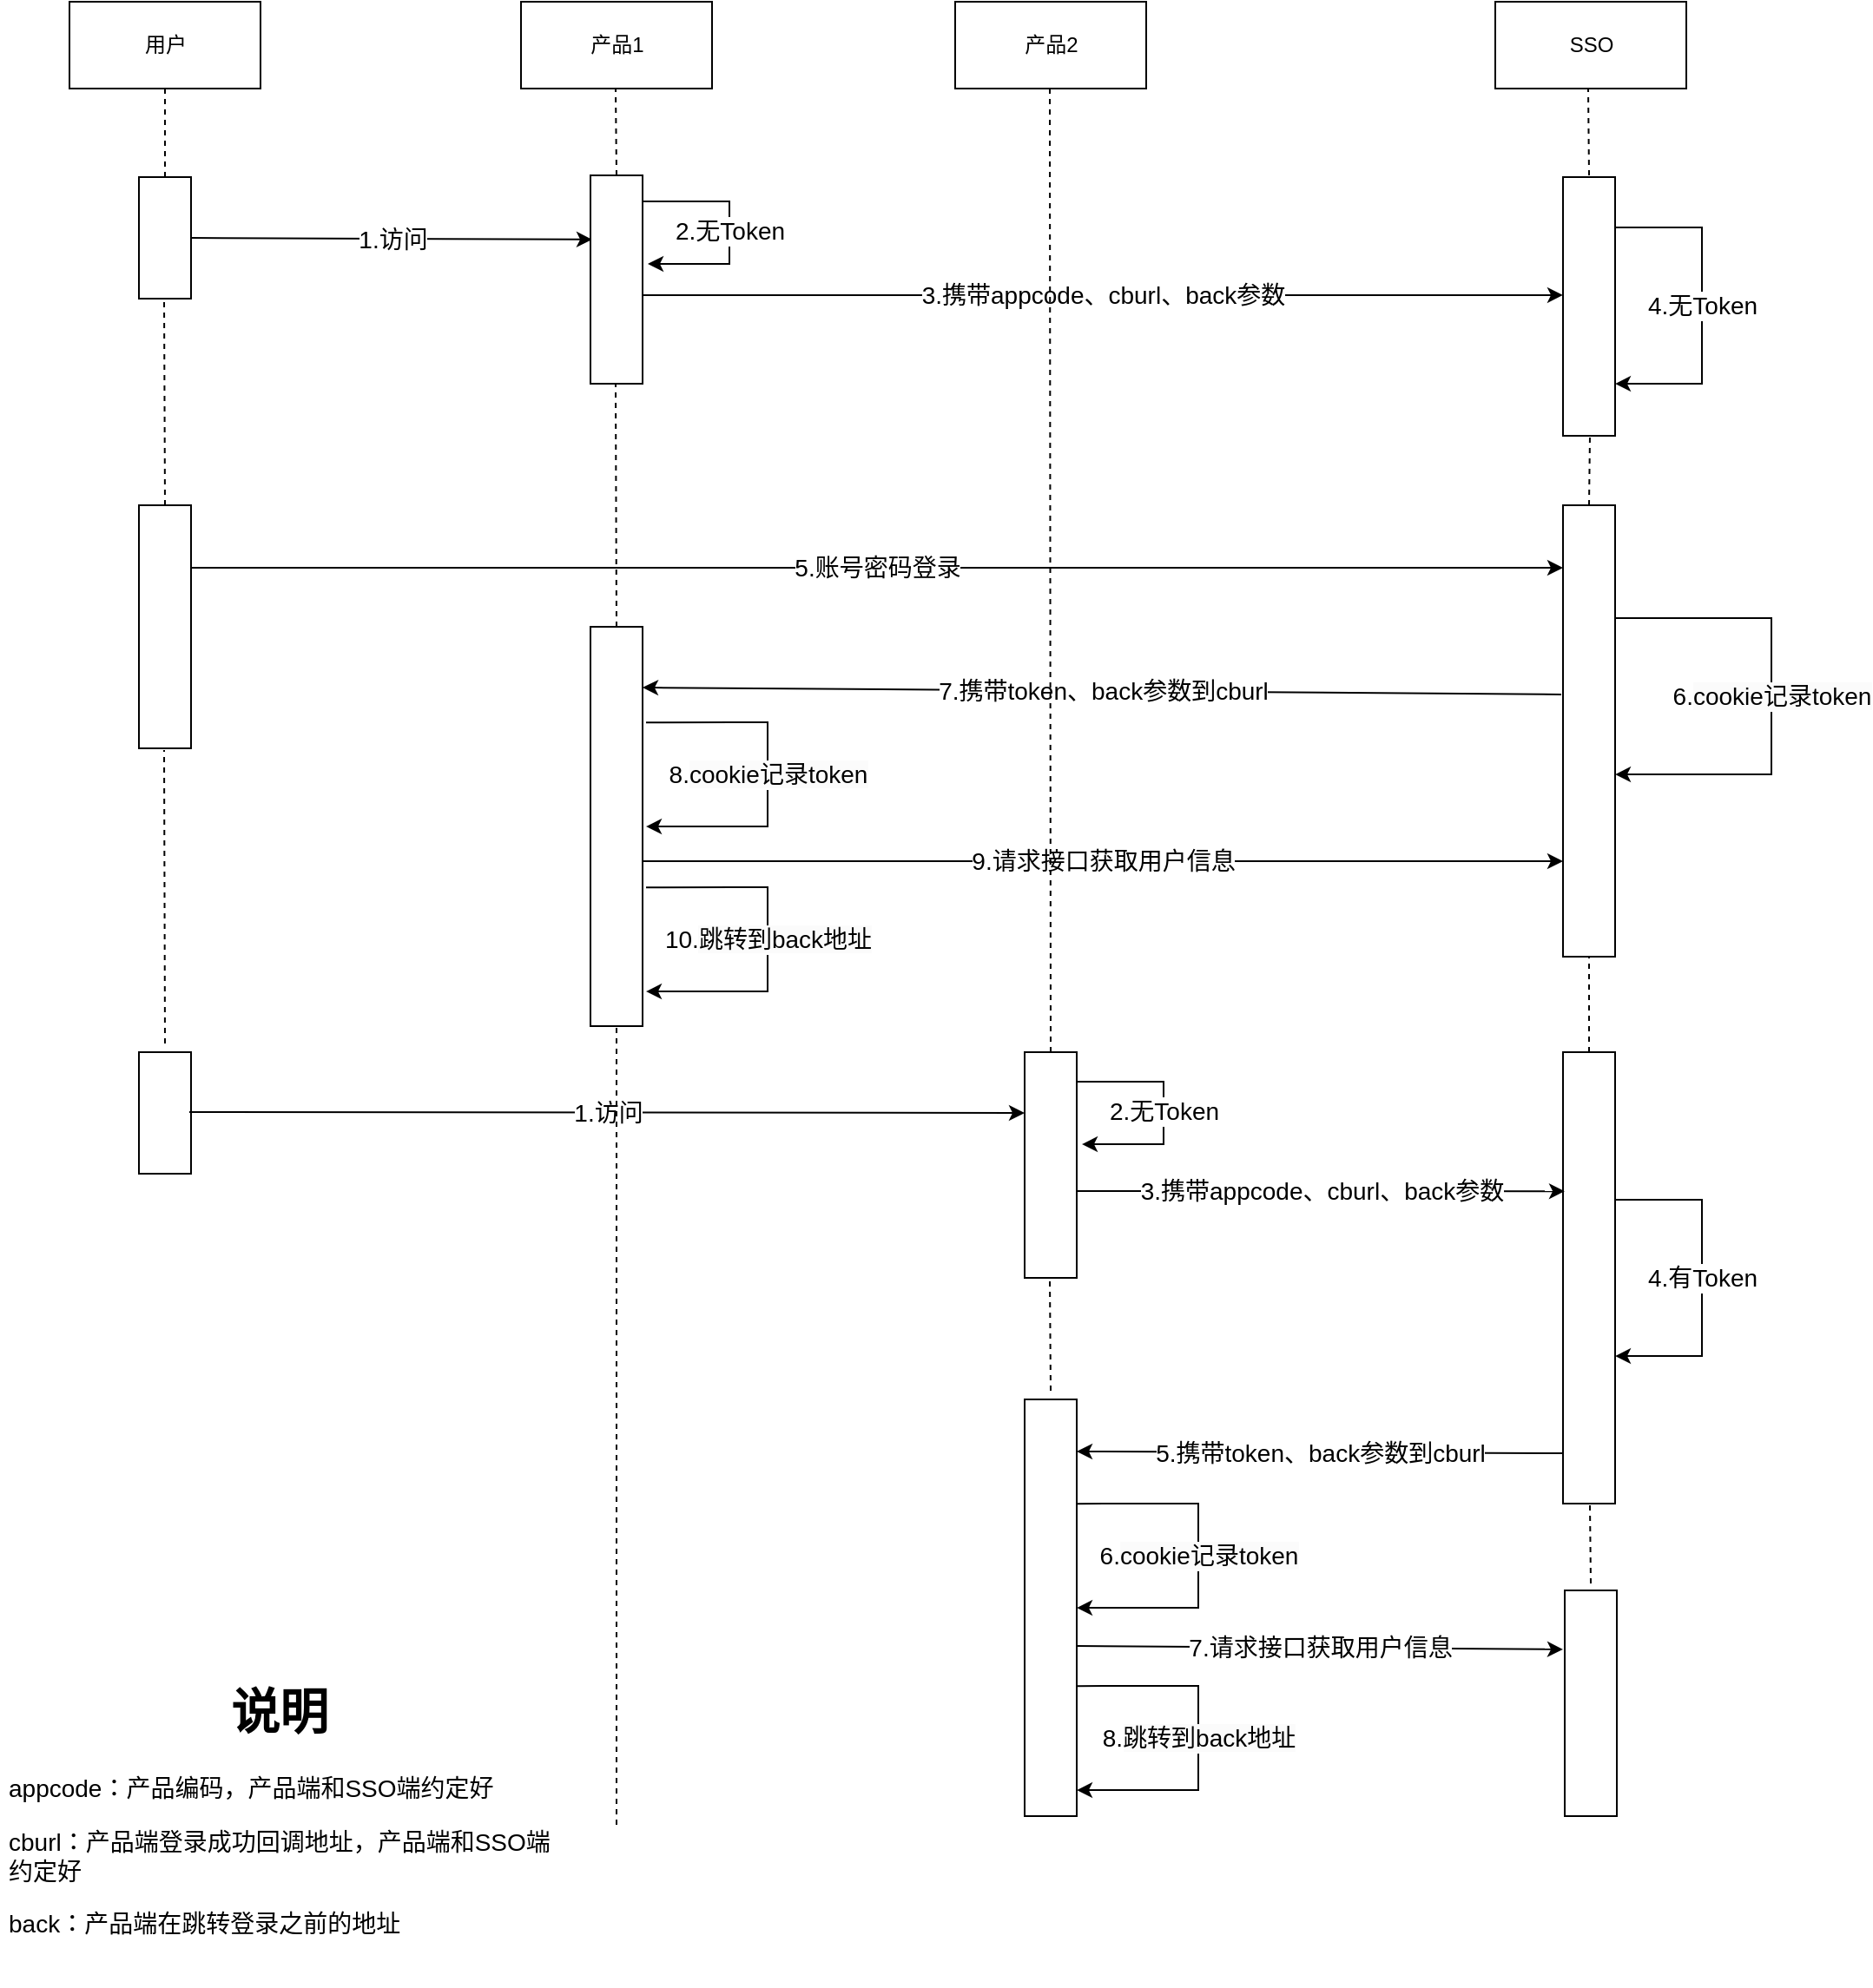<mxfile version="20.7.4" type="device"><diagram name="Page-1" id="13e1069c-82ec-6db2-03f1-153e76fe0fe0"><mxGraphModel dx="1434" dy="836" grid="1" gridSize="10" guides="0" tooltips="1" connect="1" arrows="1" fold="1" page="1" pageScale="1" pageWidth="300" pageHeight="300" background="none" math="0" shadow="0"><root><mxCell id="0"/><mxCell id="1" parent="0"/><mxCell id="BJBX-nfhOxkRz0xI571y-1" value="用户" style="html=1;rounded=0;" vertex="1" parent="1"><mxGeometry x="50" y="50" width="110" height="50" as="geometry"/></mxCell><mxCell id="BJBX-nfhOxkRz0xI571y-3" value="SSO" style="html=1;rounded=0;" vertex="1" parent="1"><mxGeometry x="871" y="50" width="110" height="50" as="geometry"/></mxCell><mxCell id="BJBX-nfhOxkRz0xI571y-4" value="产品1" style="html=1;rounded=0;" vertex="1" parent="1"><mxGeometry x="310" y="50" width="110" height="50" as="geometry"/></mxCell><mxCell id="BJBX-nfhOxkRz0xI571y-5" value="产品2" style="html=1;rounded=0;" vertex="1" parent="1"><mxGeometry x="560" y="50" width="110" height="50" as="geometry"/></mxCell><mxCell id="BJBX-nfhOxkRz0xI571y-6" value="" style="rounded=0;whiteSpace=wrap;html=1;" vertex="1" parent="1"><mxGeometry x="90" y="151" width="30" height="70" as="geometry"/></mxCell><mxCell id="BJBX-nfhOxkRz0xI571y-11" value="" style="endArrow=classic;html=1;rounded=0;strokeWidth=1;exitX=1;exitY=0.5;exitDx=0;exitDy=0;entryX=0.033;entryY=0.308;entryDx=0;entryDy=0;entryPerimeter=0;" edge="1" parent="1" source="BJBX-nfhOxkRz0xI571y-6" target="BJBX-nfhOxkRz0xI571y-16"><mxGeometry relative="1" as="geometry"><mxPoint x="160" y="190" as="sourcePoint"/><mxPoint x="290" y="185.1" as="targetPoint"/></mxGeometry></mxCell><mxCell id="BJBX-nfhOxkRz0xI571y-12" value="1.访问" style="edgeLabel;resizable=0;html=1;align=center;verticalAlign=middle;fontSize=14;rounded=0;" connectable="0" vertex="1" parent="BJBX-nfhOxkRz0xI571y-11"><mxGeometry relative="1" as="geometry"/></mxCell><mxCell id="BJBX-nfhOxkRz0xI571y-14" value="" style="endArrow=none;dashed=1;html=1;rounded=0;strokeWidth=1;fontSize=14;entryX=0.5;entryY=1;entryDx=0;entryDy=0;exitX=0.5;exitY=0;exitDx=0;exitDy=0;" edge="1" parent="1" source="BJBX-nfhOxkRz0xI571y-6" target="BJBX-nfhOxkRz0xI571y-1"><mxGeometry width="50" height="50" relative="1" as="geometry"><mxPoint x="100" y="160" as="sourcePoint"/><mxPoint x="150" y="110" as="targetPoint"/></mxGeometry></mxCell><mxCell id="BJBX-nfhOxkRz0xI571y-16" value="" style="rounded=0;whiteSpace=wrap;html=1;" vertex="1" parent="1"><mxGeometry x="350" y="150" width="30" height="120" as="geometry"/></mxCell><mxCell id="BJBX-nfhOxkRz0xI571y-24" value="" style="rounded=0;whiteSpace=wrap;html=1;" vertex="1" parent="1"><mxGeometry x="910" y="151" width="30" height="149" as="geometry"/></mxCell><mxCell id="BJBX-nfhOxkRz0xI571y-25" value="" style="endArrow=classic;html=1;rounded=0;strokeWidth=1;fontSize=14;entryX=0;entryY=0.456;entryDx=0;entryDy=0;entryPerimeter=0;" edge="1" parent="1" target="BJBX-nfhOxkRz0xI571y-24"><mxGeometry relative="1" as="geometry"><mxPoint x="380" y="219" as="sourcePoint"/><mxPoint x="840" y="218.936" as="targetPoint"/></mxGeometry></mxCell><mxCell id="BJBX-nfhOxkRz0xI571y-26" value="3.携带appcode、cburl、back参数" style="edgeLabel;resizable=0;html=1;align=center;verticalAlign=middle;fontSize=14;rounded=0;" connectable="0" vertex="1" parent="BJBX-nfhOxkRz0xI571y-25"><mxGeometry relative="1" as="geometry"/></mxCell><mxCell id="BJBX-nfhOxkRz0xI571y-27" value="" style="endArrow=classic;html=1;rounded=0;strokeWidth=1;fontSize=14;entryX=1;entryY=0.799;entryDx=0;entryDy=0;entryPerimeter=0;" edge="1" parent="1" target="BJBX-nfhOxkRz0xI571y-24"><mxGeometry relative="1" as="geometry"><mxPoint x="940" y="180" as="sourcePoint"/><mxPoint x="970" y="250" as="targetPoint"/><Array as="points"><mxPoint x="990" y="180"/><mxPoint x="990" y="270"/></Array></mxGeometry></mxCell><mxCell id="BJBX-nfhOxkRz0xI571y-28" value="4.无Token" style="edgeLabel;resizable=0;html=1;align=center;verticalAlign=middle;fontSize=14;rounded=0;" connectable="0" vertex="1" parent="BJBX-nfhOxkRz0xI571y-27"><mxGeometry relative="1" as="geometry"/></mxCell><mxCell id="BJBX-nfhOxkRz0xI571y-29" value="" style="rounded=0;whiteSpace=wrap;html=1;" vertex="1" parent="1"><mxGeometry x="90" y="340" width="30" height="140" as="geometry"/></mxCell><mxCell id="BJBX-nfhOxkRz0xI571y-30" value="" style="rounded=0;whiteSpace=wrap;html=1;" vertex="1" parent="1"><mxGeometry x="910" y="340" width="30" height="260" as="geometry"/></mxCell><mxCell id="BJBX-nfhOxkRz0xI571y-31" value="" style="endArrow=classic;html=1;rounded=0;strokeWidth=1;fontSize=14;exitX=1;exitY=0.5;exitDx=0;exitDy=0;" edge="1" parent="1"><mxGeometry relative="1" as="geometry"><mxPoint x="120" y="376" as="sourcePoint"/><mxPoint x="910" y="376" as="targetPoint"/></mxGeometry></mxCell><mxCell id="BJBX-nfhOxkRz0xI571y-32" value="5.账号密码登录" style="edgeLabel;resizable=0;html=1;align=center;verticalAlign=middle;fontSize=14;rounded=0;" connectable="0" vertex="1" parent="BJBX-nfhOxkRz0xI571y-31"><mxGeometry relative="1" as="geometry"/></mxCell><mxCell id="BJBX-nfhOxkRz0xI571y-33" value="" style="endArrow=classic;html=1;rounded=0;strokeWidth=1;fontSize=14;exitX=-0.033;exitY=0.419;exitDx=0;exitDy=0;exitPerimeter=0;" edge="1" parent="1" source="BJBX-nfhOxkRz0xI571y-30"><mxGeometry relative="1" as="geometry"><mxPoint x="660" y="450" as="sourcePoint"/><mxPoint x="380" y="445" as="targetPoint"/></mxGeometry></mxCell><mxCell id="BJBX-nfhOxkRz0xI571y-34" value="7.携带token、back参数到cburl" style="edgeLabel;resizable=0;html=1;align=center;verticalAlign=middle;fontSize=14;rounded=0;" connectable="0" vertex="1" parent="BJBX-nfhOxkRz0xI571y-33"><mxGeometry relative="1" as="geometry"/></mxCell><mxCell id="BJBX-nfhOxkRz0xI571y-36" value="" style="rounded=0;whiteSpace=wrap;html=1;" vertex="1" parent="1"><mxGeometry x="350" y="410" width="30" height="230" as="geometry"/></mxCell><mxCell id="BJBX-nfhOxkRz0xI571y-37" value="" style="endArrow=classic;html=1;rounded=0;strokeWidth=1;fontSize=14;" edge="1" parent="1"><mxGeometry relative="1" as="geometry"><mxPoint x="380" y="545" as="sourcePoint"/><mxPoint x="910" y="545" as="targetPoint"/></mxGeometry></mxCell><mxCell id="BJBX-nfhOxkRz0xI571y-38" value="9.请求接口获取用户信息" style="edgeLabel;resizable=0;html=1;align=center;verticalAlign=middle;fontSize=14;rounded=0;" connectable="0" vertex="1" parent="BJBX-nfhOxkRz0xI571y-37"><mxGeometry relative="1" as="geometry"/></mxCell><mxCell id="BJBX-nfhOxkRz0xI571y-41" value="" style="rounded=0;whiteSpace=wrap;html=1;" vertex="1" parent="1"><mxGeometry x="600" y="655" width="30" height="130" as="geometry"/></mxCell><mxCell id="BJBX-nfhOxkRz0xI571y-42" value="" style="rounded=0;whiteSpace=wrap;html=1;" vertex="1" parent="1"><mxGeometry x="90" y="655" width="30" height="70" as="geometry"/></mxCell><mxCell id="BJBX-nfhOxkRz0xI571y-43" value="" style="endArrow=classic;html=1;rounded=0;strokeWidth=1;exitX=1;exitY=0.5;exitDx=0;exitDy=0;" edge="1" parent="1"><mxGeometry relative="1" as="geometry"><mxPoint x="119.01" y="689.5" as="sourcePoint"/><mxPoint x="600" y="690" as="targetPoint"/></mxGeometry></mxCell><mxCell id="BJBX-nfhOxkRz0xI571y-44" value="1.访问" style="edgeLabel;resizable=0;html=1;align=center;verticalAlign=middle;fontSize=14;rounded=0;" connectable="0" vertex="1" parent="BJBX-nfhOxkRz0xI571y-43"><mxGeometry relative="1" as="geometry"/></mxCell><mxCell id="BJBX-nfhOxkRz0xI571y-45" value="" style="rounded=0;whiteSpace=wrap;html=1;" vertex="1" parent="1"><mxGeometry x="910" y="655" width="30" height="260" as="geometry"/></mxCell><mxCell id="BJBX-nfhOxkRz0xI571y-46" value="" style="endArrow=classic;html=1;rounded=0;strokeWidth=1;fontSize=14;entryX=0.033;entryY=0.308;entryDx=0;entryDy=0;entryPerimeter=0;" edge="1" parent="1" target="BJBX-nfhOxkRz0xI571y-45"><mxGeometry relative="1" as="geometry"><mxPoint x="630" y="735" as="sourcePoint"/><mxPoint x="840" y="735" as="targetPoint"/></mxGeometry></mxCell><mxCell id="BJBX-nfhOxkRz0xI571y-47" value="3.携带appcode、cburl、back参数" style="edgeLabel;resizable=0;html=1;align=center;verticalAlign=middle;fontSize=14;rounded=0;" connectable="0" vertex="1" parent="BJBX-nfhOxkRz0xI571y-46"><mxGeometry relative="1" as="geometry"/></mxCell><mxCell id="BJBX-nfhOxkRz0xI571y-49" value="" style="endArrow=classic;html=1;rounded=0;strokeWidth=1;fontSize=14;entryX=1;entryY=0.799;entryDx=0;entryDy=0;entryPerimeter=0;" edge="1" parent="1"><mxGeometry relative="1" as="geometry"><mxPoint x="940" y="739.97" as="sourcePoint"/><mxPoint x="940" y="830.021" as="targetPoint"/><Array as="points"><mxPoint x="990" y="739.97"/><mxPoint x="990" y="829.97"/></Array></mxGeometry></mxCell><mxCell id="BJBX-nfhOxkRz0xI571y-50" value="4.有Token" style="edgeLabel;resizable=0;html=1;align=center;verticalAlign=middle;fontSize=14;rounded=0;" connectable="0" vertex="1" parent="BJBX-nfhOxkRz0xI571y-49"><mxGeometry relative="1" as="geometry"/></mxCell><mxCell id="BJBX-nfhOxkRz0xI571y-51" value="" style="endArrow=classic;html=1;rounded=0;strokeWidth=1;fontSize=14;exitX=0;exitY=0.5;exitDx=0;exitDy=0;" edge="1" parent="1"><mxGeometry relative="1" as="geometry"><mxPoint x="910" y="886" as="sourcePoint"/><mxPoint x="630" y="885" as="targetPoint"/></mxGeometry></mxCell><mxCell id="BJBX-nfhOxkRz0xI571y-52" value="5.携带token、back参数到cburl" style="edgeLabel;resizable=0;html=1;align=center;verticalAlign=middle;fontSize=14;rounded=0;" connectable="0" vertex="1" parent="BJBX-nfhOxkRz0xI571y-51"><mxGeometry relative="1" as="geometry"/></mxCell><mxCell id="BJBX-nfhOxkRz0xI571y-54" value="" style="endArrow=classic;html=1;rounded=0;strokeWidth=1;fontSize=14;entryX=0;entryY=0.923;entryDx=0;entryDy=0;entryPerimeter=0;" edge="1" parent="1"><mxGeometry relative="1" as="geometry"><mxPoint x="630" y="997" as="sourcePoint"/><mxPoint x="910" y="998.98" as="targetPoint"/></mxGeometry></mxCell><mxCell id="BJBX-nfhOxkRz0xI571y-55" value="7.请求接口获取用户信息" style="edgeLabel;resizable=0;html=1;align=center;verticalAlign=middle;fontSize=14;rounded=0;" connectable="0" vertex="1" parent="BJBX-nfhOxkRz0xI571y-54"><mxGeometry relative="1" as="geometry"/></mxCell><mxCell id="BJBX-nfhOxkRz0xI571y-56" value="" style="endArrow=none;dashed=1;html=1;rounded=0;strokeWidth=1;fontSize=14;entryX=0.5;entryY=1;entryDx=0;entryDy=0;exitX=0.5;exitY=0;exitDx=0;exitDy=0;" edge="1" parent="1" source="BJBX-nfhOxkRz0xI571y-29"><mxGeometry x="-1" y="109" width="50" height="50" relative="1" as="geometry"><mxPoint x="104.5" y="272" as="sourcePoint"/><mxPoint x="104.5" y="221" as="targetPoint"/><mxPoint x="104" y="109" as="offset"/></mxGeometry></mxCell><mxCell id="BJBX-nfhOxkRz0xI571y-57" value="" style="endArrow=none;dashed=1;html=1;rounded=0;strokeWidth=1;fontSize=14;entryX=0.5;entryY=1;entryDx=0;entryDy=0;" edge="1" parent="1"><mxGeometry x="-1" y="109" width="50" height="50" relative="1" as="geometry"><mxPoint x="105" y="650" as="sourcePoint"/><mxPoint x="104.5" y="481" as="targetPoint"/><mxPoint x="104" y="109" as="offset"/></mxGeometry></mxCell><mxCell id="BJBX-nfhOxkRz0xI571y-58" value="" style="endArrow=none;dashed=1;html=1;rounded=0;strokeWidth=1;fontSize=14;entryX=0.5;entryY=1;entryDx=0;entryDy=0;" edge="1" parent="1"><mxGeometry x="-1" y="109" width="50" height="50" relative="1" as="geometry"><mxPoint x="365" y="150" as="sourcePoint"/><mxPoint x="364.5" y="100" as="targetPoint"/><mxPoint x="104" y="109" as="offset"/></mxGeometry></mxCell><mxCell id="BJBX-nfhOxkRz0xI571y-59" value="" style="endArrow=none;dashed=1;html=1;rounded=0;strokeWidth=1;fontSize=14;entryX=0.5;entryY=1;entryDx=0;entryDy=0;exitX=0.5;exitY=0;exitDx=0;exitDy=0;" edge="1" parent="1" source="BJBX-nfhOxkRz0xI571y-36"><mxGeometry x="-1" y="109" width="50" height="50" relative="1" as="geometry"><mxPoint x="365" y="389" as="sourcePoint"/><mxPoint x="364.5" y="270" as="targetPoint"/><mxPoint x="104" y="109" as="offset"/></mxGeometry></mxCell><mxCell id="BJBX-nfhOxkRz0xI571y-60" value="" style="endArrow=none;dashed=1;html=1;rounded=0;strokeWidth=1;fontSize=14;entryX=0.5;entryY=1;entryDx=0;entryDy=0;exitX=0.5;exitY=0;exitDx=0;exitDy=0;" edge="1" parent="1" source="BJBX-nfhOxkRz0xI571y-41"><mxGeometry x="-1" y="109" width="50" height="50" relative="1" as="geometry"><mxPoint x="615" y="219" as="sourcePoint"/><mxPoint x="614.5" y="100" as="targetPoint"/><mxPoint x="104" y="109" as="offset"/></mxGeometry></mxCell><mxCell id="BJBX-nfhOxkRz0xI571y-61" value="" style="endArrow=none;dashed=1;html=1;rounded=0;strokeWidth=1;fontSize=14;entryX=0.5;entryY=1;entryDx=0;entryDy=0;" edge="1" parent="1"><mxGeometry x="-1" y="109" width="50" height="50" relative="1" as="geometry"><mxPoint x="925" y="150" as="sourcePoint"/><mxPoint x="924.5" y="100" as="targetPoint"/><mxPoint x="104" y="109" as="offset"/></mxGeometry></mxCell><mxCell id="BJBX-nfhOxkRz0xI571y-62" value="" style="endArrow=none;dashed=1;html=1;rounded=0;strokeWidth=1;fontSize=14;entryX=0.5;entryY=1;entryDx=0;entryDy=0;exitX=0.5;exitY=0;exitDx=0;exitDy=0;" edge="1" parent="1" source="BJBX-nfhOxkRz0xI571y-30"><mxGeometry x="-1" y="109" width="50" height="50" relative="1" as="geometry"><mxPoint x="926" y="330" as="sourcePoint"/><mxPoint x="925.5" y="300" as="targetPoint"/><mxPoint x="104" y="109" as="offset"/></mxGeometry></mxCell><mxCell id="BJBX-nfhOxkRz0xI571y-63" value="" style="endArrow=none;dashed=1;html=1;rounded=0;strokeWidth=1;fontSize=14;entryX=0.5;entryY=1;entryDx=0;entryDy=0;exitX=0.5;exitY=0;exitDx=0;exitDy=0;" edge="1" parent="1" source="BJBX-nfhOxkRz0xI571y-45" target="BJBX-nfhOxkRz0xI571y-30"><mxGeometry x="-1" y="109" width="50" height="50" relative="1" as="geometry"><mxPoint x="926" y="580" as="sourcePoint"/><mxPoint x="926" y="570" as="targetPoint"/><mxPoint x="104" y="109" as="offset"/></mxGeometry></mxCell><mxCell id="BJBX-nfhOxkRz0xI571y-64" value="" style="endArrow=classic;html=1;rounded=0;strokeWidth=1;fontSize=14;entryX=1;entryY=0.799;entryDx=0;entryDy=0;entryPerimeter=0;" edge="1" parent="1"><mxGeometry relative="1" as="geometry"><mxPoint x="940" y="404.97" as="sourcePoint"/><mxPoint x="940" y="495.021" as="targetPoint"/><Array as="points"><mxPoint x="1030" y="405"/><mxPoint x="1030" y="495"/></Array></mxGeometry></mxCell><mxCell id="BJBX-nfhOxkRz0xI571y-65" value="6.&lt;span style=&quot;background-color: rgb(251, 251, 251);&quot;&gt;cookie记录token&lt;/span&gt;" style="edgeLabel;resizable=0;html=1;align=center;verticalAlign=middle;fontSize=14;rounded=0;" connectable="0" vertex="1" parent="BJBX-nfhOxkRz0xI571y-64"><mxGeometry relative="1" as="geometry"/></mxCell><mxCell id="BJBX-nfhOxkRz0xI571y-70" value="" style="endArrow=classic;html=1;rounded=0;strokeWidth=1;fontSize=14;entryX=1.1;entryY=0.425;entryDx=0;entryDy=0;entryPerimeter=0;" edge="1" parent="1" target="BJBX-nfhOxkRz0xI571y-16"><mxGeometry relative="1" as="geometry"><mxPoint x="380" y="164.97" as="sourcePoint"/><mxPoint x="380" y="255.021" as="targetPoint"/><Array as="points"><mxPoint x="430" y="164.97"/><mxPoint x="430" y="201"/></Array></mxGeometry></mxCell><mxCell id="BJBX-nfhOxkRz0xI571y-71" value="2.无Token" style="edgeLabel;resizable=0;html=1;align=center;verticalAlign=middle;fontSize=14;rounded=0;" connectable="0" vertex="1" parent="BJBX-nfhOxkRz0xI571y-70"><mxGeometry relative="1" as="geometry"/></mxCell><mxCell id="BJBX-nfhOxkRz0xI571y-72" value="" style="endArrow=classic;html=1;rounded=0;strokeWidth=1;fontSize=14;entryX=1.1;entryY=0.425;entryDx=0;entryDy=0;entryPerimeter=0;" edge="1" parent="1"><mxGeometry relative="1" as="geometry"><mxPoint x="630" y="671.98" as="sourcePoint"/><mxPoint x="633" y="708.01" as="targetPoint"/><Array as="points"><mxPoint x="680" y="671.98"/><mxPoint x="680" y="708.01"/></Array></mxGeometry></mxCell><mxCell id="BJBX-nfhOxkRz0xI571y-73" value="2.无Token" style="edgeLabel;resizable=0;html=1;align=center;verticalAlign=middle;fontSize=14;rounded=0;" connectable="0" vertex="1" parent="BJBX-nfhOxkRz0xI571y-72"><mxGeometry relative="1" as="geometry"/></mxCell><mxCell id="BJBX-nfhOxkRz0xI571y-74" value="" style="endArrow=classic;html=1;rounded=0;strokeWidth=1;fontSize=14;entryX=1;entryY=0.799;entryDx=0;entryDy=0;entryPerimeter=0;exitX=1;exitY=0.313;exitDx=0;exitDy=0;exitPerimeter=0;" edge="1" parent="1"><mxGeometry x="0.301" y="100" relative="1" as="geometry"><mxPoint x="630" y="915.08" as="sourcePoint"/><mxPoint x="630" y="975.051" as="targetPoint"/><Array as="points"><mxPoint x="680" y="915"/><mxPoint x="700" y="915"/><mxPoint x="700" y="975"/></Array><mxPoint as="offset"/></mxGeometry></mxCell><mxCell id="BJBX-nfhOxkRz0xI571y-75" value="6.&lt;span style=&quot;background-color: rgb(251, 251, 251);&quot;&gt;cookie记录token&lt;/span&gt;" style="edgeLabel;resizable=0;html=1;align=center;verticalAlign=middle;fontSize=14;rounded=0;" connectable="0" vertex="1" parent="BJBX-nfhOxkRz0xI571y-74"><mxGeometry relative="1" as="geometry"/></mxCell><mxCell id="BJBX-nfhOxkRz0xI571y-76" value="" style="endArrow=none;dashed=1;html=1;rounded=0;strokeWidth=1;fontSize=14;entryX=0.5;entryY=1;entryDx=0;entryDy=0;" edge="1" parent="1" target="BJBX-nfhOxkRz0xI571y-36"><mxGeometry x="-1" y="109" width="50" height="50" relative="1" as="geometry"><mxPoint x="365" y="1100" as="sourcePoint"/><mxPoint x="364.5" y="570" as="targetPoint"/><mxPoint x="104" y="109" as="offset"/></mxGeometry></mxCell><mxCell id="BJBX-nfhOxkRz0xI571y-77" value="&lt;h1 style=&quot;text-align: center;&quot;&gt;说明&lt;/h1&gt;&lt;p&gt;appcode：产品编码，产品端和SSO端约定好&lt;/p&gt;&lt;p&gt;cburl：产品端登录成功回调地址，产品端和SSO端约定好&lt;/p&gt;&lt;p&gt;back：产品端在跳转登录之前的地址&lt;/p&gt;" style="text;html=1;strokeColor=none;fillColor=none;spacing=5;spacingTop=-20;whiteSpace=wrap;overflow=hidden;rounded=0;fontSize=14;" vertex="1" parent="1"><mxGeometry x="10" y="1010" width="320" height="183" as="geometry"/></mxCell><mxCell id="BJBX-nfhOxkRz0xI571y-78" value="" style="rounded=0;whiteSpace=wrap;html=1;" vertex="1" parent="1"><mxGeometry x="600" y="855" width="30" height="240" as="geometry"/></mxCell><mxCell id="BJBX-nfhOxkRz0xI571y-79" value="" style="rounded=0;whiteSpace=wrap;html=1;" vertex="1" parent="1"><mxGeometry x="911" y="965" width="30" height="130" as="geometry"/></mxCell><mxCell id="BJBX-nfhOxkRz0xI571y-80" value="" style="endArrow=classic;html=1;rounded=0;strokeWidth=1;fontSize=14;entryX=1;entryY=0.799;entryDx=0;entryDy=0;entryPerimeter=0;exitX=1;exitY=0.313;exitDx=0;exitDy=0;exitPerimeter=0;" edge="1" parent="1"><mxGeometry x="0.301" y="100" relative="1" as="geometry"><mxPoint x="630" y="1020.08" as="sourcePoint"/><mxPoint x="630" y="1080.051" as="targetPoint"/><Array as="points"><mxPoint x="680" y="1020"/><mxPoint x="700" y="1020"/><mxPoint x="700" y="1080"/></Array><mxPoint as="offset"/></mxGeometry></mxCell><mxCell id="BJBX-nfhOxkRz0xI571y-81" value="8.&lt;span style=&quot;background-color: rgb(251, 251, 251);&quot;&gt;跳转到back地址&lt;/span&gt;" style="edgeLabel;resizable=0;html=1;align=center;verticalAlign=middle;fontSize=14;rounded=0;" connectable="0" vertex="1" parent="BJBX-nfhOxkRz0xI571y-80"><mxGeometry relative="1" as="geometry"/></mxCell><mxCell id="BJBX-nfhOxkRz0xI571y-82" value="" style="endArrow=classic;html=1;rounded=0;strokeWidth=1;fontSize=14;entryX=1;entryY=0.799;entryDx=0;entryDy=0;entryPerimeter=0;exitX=1;exitY=0.313;exitDx=0;exitDy=0;exitPerimeter=0;" edge="1" parent="1"><mxGeometry x="0.301" y="100" relative="1" as="geometry"><mxPoint x="382" y="560.08" as="sourcePoint"/><mxPoint x="382" y="620.051" as="targetPoint"/><Array as="points"><mxPoint x="432" y="560"/><mxPoint x="452" y="560"/><mxPoint x="452" y="620"/></Array><mxPoint as="offset"/></mxGeometry></mxCell><mxCell id="BJBX-nfhOxkRz0xI571y-83" value="10.&lt;span style=&quot;background-color: rgb(251, 251, 251);&quot;&gt;跳转到back地址&lt;/span&gt;" style="edgeLabel;resizable=0;html=1;align=center;verticalAlign=middle;fontSize=14;rounded=0;" connectable="0" vertex="1" parent="BJBX-nfhOxkRz0xI571y-82"><mxGeometry relative="1" as="geometry"/></mxCell><mxCell id="BJBX-nfhOxkRz0xI571y-84" value="" style="endArrow=classic;html=1;rounded=0;strokeWidth=1;fontSize=14;entryX=1;entryY=0.799;entryDx=0;entryDy=0;entryPerimeter=0;exitX=1;exitY=0.313;exitDx=0;exitDy=0;exitPerimeter=0;" edge="1" parent="1"><mxGeometry x="0.301" y="100" relative="1" as="geometry"><mxPoint x="382" y="465.08" as="sourcePoint"/><mxPoint x="382" y="525.051" as="targetPoint"/><Array as="points"><mxPoint x="432" y="465"/><mxPoint x="452" y="465"/><mxPoint x="452" y="525"/></Array><mxPoint as="offset"/></mxGeometry></mxCell><mxCell id="BJBX-nfhOxkRz0xI571y-85" value="8.&lt;span style=&quot;background-color: rgb(251, 251, 251);&quot;&gt;cookie记录token&lt;/span&gt;" style="edgeLabel;resizable=0;html=1;align=center;verticalAlign=middle;fontSize=14;rounded=0;" connectable="0" vertex="1" parent="BJBX-nfhOxkRz0xI571y-84"><mxGeometry relative="1" as="geometry"/></mxCell><mxCell id="BJBX-nfhOxkRz0xI571y-86" value="" style="endArrow=none;dashed=1;html=1;rounded=0;strokeWidth=1;fontSize=14;entryX=0.5;entryY=1;entryDx=0;entryDy=0;" edge="1" parent="1"><mxGeometry x="-1" y="109" width="50" height="50" relative="1" as="geometry"><mxPoint x="615" y="850" as="sourcePoint"/><mxPoint x="614.5" y="785" as="targetPoint"/><mxPoint x="104" y="109" as="offset"/></mxGeometry></mxCell><mxCell id="BJBX-nfhOxkRz0xI571y-87" value="" style="endArrow=none;dashed=1;html=1;rounded=0;strokeWidth=1;fontSize=14;entryX=0.5;entryY=1;entryDx=0;entryDy=0;" edge="1" parent="1"><mxGeometry x="-1" y="109" width="50" height="50" relative="1" as="geometry"><mxPoint x="926" y="961" as="sourcePoint"/><mxPoint x="925.5" y="916" as="targetPoint"/><mxPoint x="104" y="109" as="offset"/></mxGeometry></mxCell></root></mxGraphModel></diagram></mxfile>